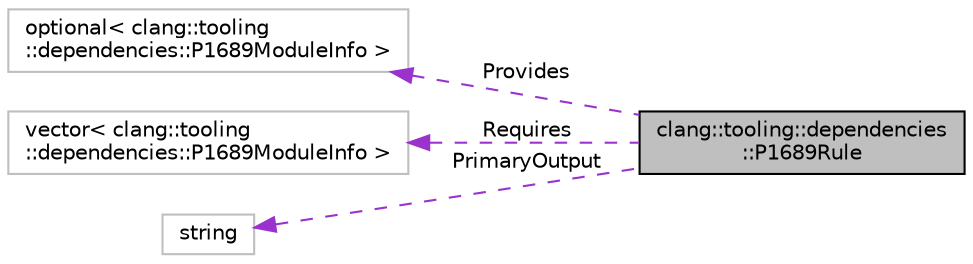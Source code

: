 digraph "clang::tooling::dependencies::P1689Rule"
{
 // LATEX_PDF_SIZE
  bgcolor="transparent";
  edge [fontname="Helvetica",fontsize="10",labelfontname="Helvetica",labelfontsize="10"];
  node [fontname="Helvetica",fontsize="10",shape=record];
  rankdir="LR";
  Node1 [label="clang::tooling::dependencies\l::P1689Rule",height=0.2,width=0.4,color="black", fillcolor="grey75", style="filled", fontcolor="black",tooltip=" "];
  Node2 -> Node1 [dir="back",color="darkorchid3",fontsize="10",style="dashed",label=" Provides" ,fontname="Helvetica"];
  Node2 [label="optional\< clang::tooling\l::dependencies::P1689ModuleInfo \>",height=0.2,width=0.4,color="grey75",tooltip=" "];
  Node3 -> Node1 [dir="back",color="darkorchid3",fontsize="10",style="dashed",label=" Requires" ,fontname="Helvetica"];
  Node3 [label="vector\< clang::tooling\l::dependencies::P1689ModuleInfo \>",height=0.2,width=0.4,color="grey75",tooltip=" "];
  Node4 -> Node1 [dir="back",color="darkorchid3",fontsize="10",style="dashed",label=" PrimaryOutput" ,fontname="Helvetica"];
  Node4 [label="string",height=0.2,width=0.4,color="grey75",tooltip=" "];
}
